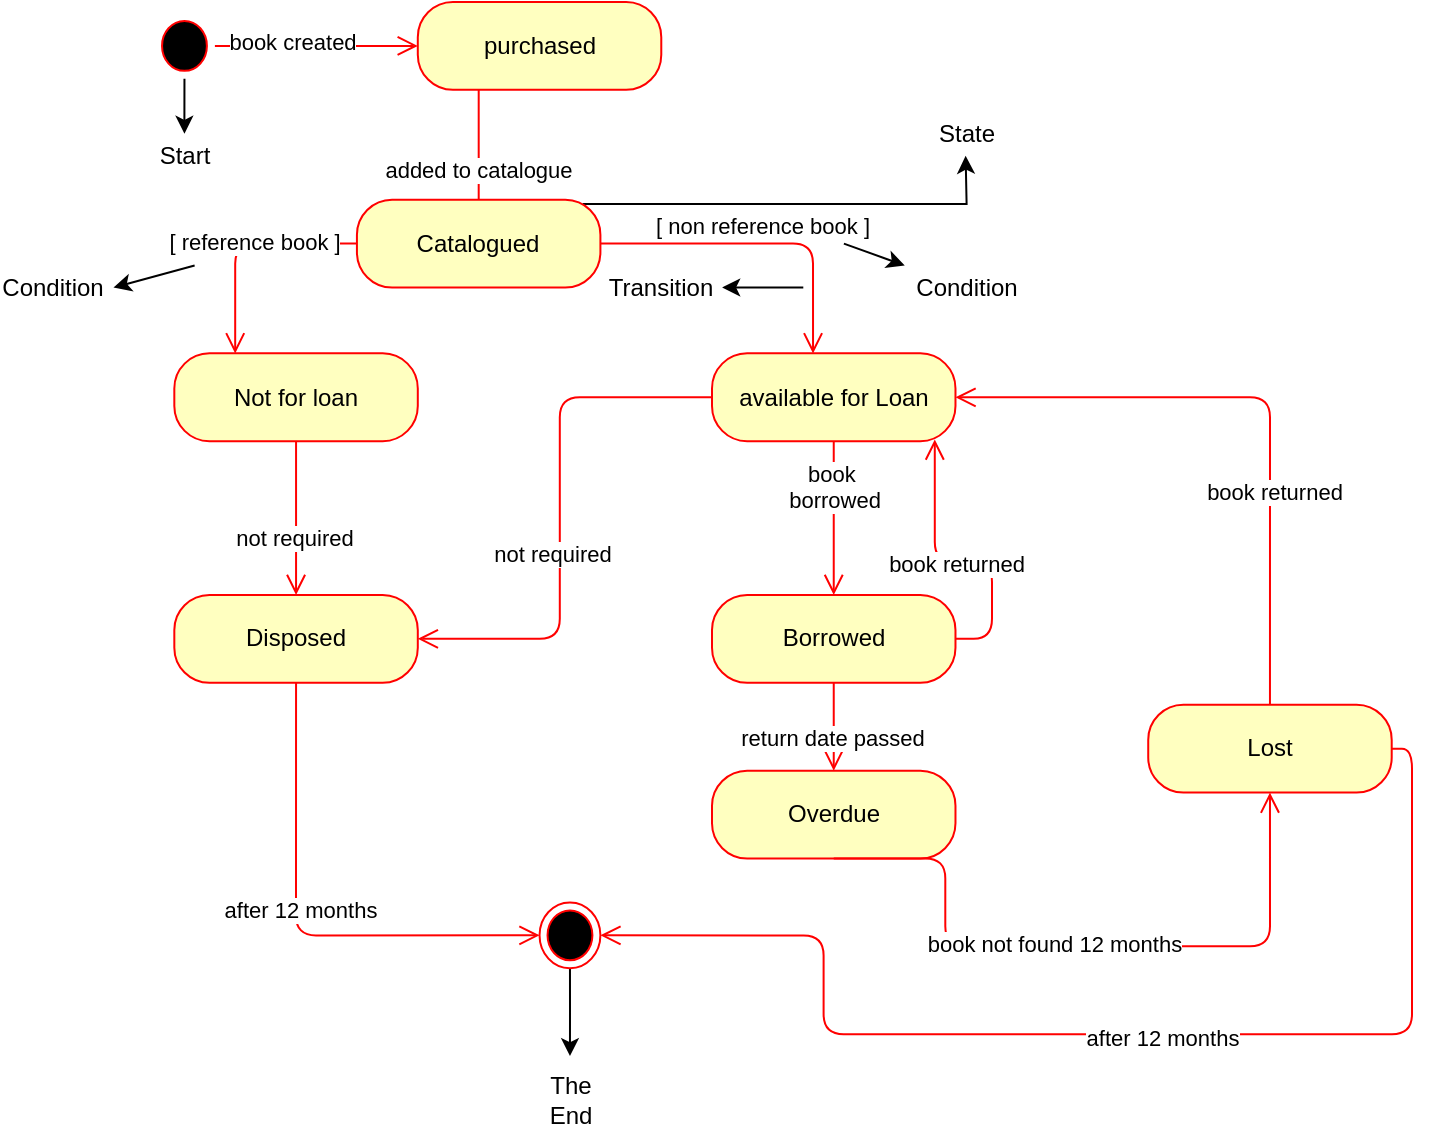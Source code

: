 <mxfile version="14.5.1" type="device"><diagram id="sPEdNcZHXmHTbS5IxRvy" name="Page-1"><mxGraphModel dx="1264" dy="601" grid="1" gridSize="10" guides="1" tooltips="1" connect="1" arrows="1" fold="1" page="1" pageScale="1" pageWidth="850" pageHeight="1100" math="0" shadow="0"><root><mxCell id="0"/><mxCell id="1" parent="0"/><mxCell id="kv1_ECH6W7s3IBlmmtsI-55" value="" style="group" parent="1" vertex="1" connectable="0"><mxGeometry x="80" y="40" width="700" height="560" as="geometry"/></mxCell><mxCell id="kv1_ECH6W7s3IBlmmtsI-38" style="edgeStyle=orthogonalEdgeStyle;rounded=0;orthogonalLoop=1;jettySize=auto;html=1;" parent="kv1_ECH6W7s3IBlmmtsI-55" source="kv1_ECH6W7s3IBlmmtsI-1" edge="1"><mxGeometry relative="1" as="geometry"><mxPoint x="86.232" y="65.882" as="targetPoint"/></mxGeometry></mxCell><mxCell id="kv1_ECH6W7s3IBlmmtsI-1" value="" style="ellipse;html=1;shape=startState;fillColor=#000000;strokeColor=#ff0000;" parent="kv1_ECH6W7s3IBlmmtsI-55" vertex="1"><mxGeometry x="71.014" y="5.49" width="30.435" height="32.941" as="geometry"/></mxCell><mxCell id="kv1_ECH6W7s3IBlmmtsI-2" value="" style="edgeStyle=orthogonalEdgeStyle;html=1;verticalAlign=bottom;endArrow=open;endSize=8;strokeColor=#ff0000;entryX=0;entryY=0.5;entryDx=0;entryDy=0;" parent="kv1_ECH6W7s3IBlmmtsI-55" source="kv1_ECH6W7s3IBlmmtsI-1" target="kv1_ECH6W7s3IBlmmtsI-3" edge="1"><mxGeometry relative="1" as="geometry"><mxPoint x="263.768" y="38.431" as="targetPoint"/></mxGeometry></mxCell><mxCell id="kv1_ECH6W7s3IBlmmtsI-40" value="book created" style="edgeLabel;html=1;align=center;verticalAlign=middle;resizable=0;points=[];" parent="kv1_ECH6W7s3IBlmmtsI-2" vertex="1" connectable="0"><mxGeometry x="-0.24" y="2" relative="1" as="geometry"><mxPoint as="offset"/></mxGeometry></mxCell><mxCell id="kv1_ECH6W7s3IBlmmtsI-3" value="purchased" style="rounded=1;whiteSpace=wrap;html=1;arcSize=40;fontColor=#000000;fillColor=#ffffc0;strokeColor=#ff0000;" parent="kv1_ECH6W7s3IBlmmtsI-55" vertex="1"><mxGeometry x="202.899" width="121.739" height="43.922" as="geometry"/></mxCell><mxCell id="kv1_ECH6W7s3IBlmmtsI-4" value="added to catalogue" style="edgeStyle=orthogonalEdgeStyle;html=1;verticalAlign=bottom;endArrow=open;endSize=8;strokeColor=#ff0000;" parent="kv1_ECH6W7s3IBlmmtsI-55" source="kv1_ECH6W7s3IBlmmtsI-3" target="kv1_ECH6W7s3IBlmmtsI-5" edge="1"><mxGeometry relative="1" as="geometry"><mxPoint x="233.333" y="153.725" as="targetPoint"/><Array as="points"><mxPoint x="233.333" y="142.745"/></Array></mxGeometry></mxCell><mxCell id="kv1_ECH6W7s3IBlmmtsI-41" style="edgeStyle=orthogonalEdgeStyle;rounded=0;orthogonalLoop=1;jettySize=auto;html=1;exitX=0.927;exitY=0.05;exitDx=0;exitDy=0;exitPerimeter=0;" parent="kv1_ECH6W7s3IBlmmtsI-55" source="kv1_ECH6W7s3IBlmmtsI-5" edge="1"><mxGeometry relative="1" as="geometry"><mxPoint x="476.812" y="76.863" as="targetPoint"/></mxGeometry></mxCell><mxCell id="kv1_ECH6W7s3IBlmmtsI-5" value="Catalogued" style="rounded=1;whiteSpace=wrap;html=1;arcSize=40;fontColor=#000000;fillColor=#ffffc0;strokeColor=#ff0000;" parent="kv1_ECH6W7s3IBlmmtsI-55" vertex="1"><mxGeometry x="172.464" y="98.824" width="121.739" height="43.922" as="geometry"/></mxCell><mxCell id="kv1_ECH6W7s3IBlmmtsI-6" value="available for Loan" style="rounded=1;whiteSpace=wrap;html=1;arcSize=40;fontColor=#000000;fillColor=#ffffc0;strokeColor=#ff0000;" parent="kv1_ECH6W7s3IBlmmtsI-55" vertex="1"><mxGeometry x="350" y="175.686" width="121.739" height="43.922" as="geometry"/></mxCell><mxCell id="kv1_ECH6W7s3IBlmmtsI-12" value="Borrowed" style="rounded=1;whiteSpace=wrap;html=1;arcSize=40;fontColor=#000000;fillColor=#ffffc0;strokeColor=#ff0000;" parent="kv1_ECH6W7s3IBlmmtsI-55" vertex="1"><mxGeometry x="350" y="296.471" width="121.739" height="43.922" as="geometry"/></mxCell><mxCell id="kv1_ECH6W7s3IBlmmtsI-13" value="book&amp;nbsp;&lt;br&gt;borrowed" style="edgeStyle=orthogonalEdgeStyle;html=1;verticalAlign=bottom;endArrow=open;endSize=8;strokeColor=#ff0000;" parent="kv1_ECH6W7s3IBlmmtsI-55" source="kv1_ECH6W7s3IBlmmtsI-6" target="kv1_ECH6W7s3IBlmmtsI-12" edge="1"><mxGeometry relative="1" as="geometry"><mxPoint x="466.667" y="329.412" as="targetPoint"/><mxPoint x="466.667" y="258.039" as="sourcePoint"/></mxGeometry></mxCell><mxCell id="kv1_ECH6W7s3IBlmmtsI-14" value="Overdue" style="rounded=1;whiteSpace=wrap;html=1;arcSize=40;fontColor=#000000;fillColor=#ffffc0;strokeColor=#ff0000;" parent="kv1_ECH6W7s3IBlmmtsI-55" vertex="1"><mxGeometry x="350" y="384.314" width="121.739" height="43.922" as="geometry"/></mxCell><mxCell id="kv1_ECH6W7s3IBlmmtsI-16" value="" style="edgeStyle=orthogonalEdgeStyle;html=1;align=left;verticalAlign=bottom;endArrow=open;endSize=8;strokeColor=#ff0000;exitX=0.5;exitY=1;exitDx=0;exitDy=0;entryX=0.5;entryY=0;entryDx=0;entryDy=0;" parent="kv1_ECH6W7s3IBlmmtsI-55" source="kv1_ECH6W7s3IBlmmtsI-12" target="kv1_ECH6W7s3IBlmmtsI-14" edge="1"><mxGeometry x="-1" relative="1" as="geometry"><mxPoint x="415.942" y="247.059" as="targetPoint"/><mxPoint x="309.42" y="247.059" as="sourcePoint"/><Array as="points"/></mxGeometry></mxCell><mxCell id="kv1_ECH6W7s3IBlmmtsI-34" value="return date passed" style="edgeLabel;html=1;align=center;verticalAlign=middle;resizable=0;points=[];" parent="kv1_ECH6W7s3IBlmmtsI-16" vertex="1" connectable="0"><mxGeometry x="0.253" y="-1" relative="1" as="geometry"><mxPoint as="offset"/></mxGeometry></mxCell><mxCell id="kv1_ECH6W7s3IBlmmtsI-17" value="Lost" style="rounded=1;whiteSpace=wrap;html=1;arcSize=40;fontColor=#000000;fillColor=#ffffc0;strokeColor=#ff0000;" parent="kv1_ECH6W7s3IBlmmtsI-55" vertex="1"><mxGeometry x="568.116" y="351.373" width="121.739" height="43.922" as="geometry"/></mxCell><mxCell id="kv1_ECH6W7s3IBlmmtsI-19" value="" style="edgeStyle=orthogonalEdgeStyle;html=1;verticalAlign=bottom;endArrow=open;endSize=8;strokeColor=#ff0000;exitX=0.5;exitY=1;exitDx=0;exitDy=0;entryX=0.5;entryY=1;entryDx=0;entryDy=0;" parent="kv1_ECH6W7s3IBlmmtsI-55" source="kv1_ECH6W7s3IBlmmtsI-14" target="kv1_ECH6W7s3IBlmmtsI-17" edge="1"><mxGeometry relative="1" as="geometry"><mxPoint x="669.565" y="472.157" as="targetPoint"/><mxPoint x="476.812" y="269.02" as="sourcePoint"/><Array as="points"><mxPoint x="466.667" y="472.157"/><mxPoint x="628.986" y="472.157"/></Array></mxGeometry></mxCell><mxCell id="kv1_ECH6W7s3IBlmmtsI-35" value="book not found 12 months" style="edgeLabel;html=1;align=center;verticalAlign=middle;resizable=0;points=[];" parent="kv1_ECH6W7s3IBlmmtsI-19" vertex="1" connectable="0"><mxGeometry x="-0.095" y="1" relative="1" as="geometry"><mxPoint as="offset"/></mxGeometry></mxCell><mxCell id="kv1_ECH6W7s3IBlmmtsI-20" value="Disposed" style="rounded=1;whiteSpace=wrap;html=1;arcSize=40;fontColor=#000000;fillColor=#ffffc0;strokeColor=#ff0000;" parent="kv1_ECH6W7s3IBlmmtsI-55" vertex="1"><mxGeometry x="81.159" y="296.471" width="121.739" height="43.922" as="geometry"/></mxCell><mxCell id="kv1_ECH6W7s3IBlmmtsI-21" value="[ non reference book ]" style="edgeStyle=orthogonalEdgeStyle;html=1;verticalAlign=bottom;endArrow=open;endSize=8;strokeColor=#ff0000;entryX=0.415;entryY=0;entryDx=0;entryDy=0;entryPerimeter=0;" parent="kv1_ECH6W7s3IBlmmtsI-55" source="kv1_ECH6W7s3IBlmmtsI-5" target="kv1_ECH6W7s3IBlmmtsI-6" edge="1"><mxGeometry relative="1" as="geometry"><mxPoint x="233.333" y="186.667" as="targetPoint"/><mxPoint x="476.812" y="269.02" as="sourcePoint"/><Array as="points"><mxPoint x="400.725" y="120.784"/></Array></mxGeometry></mxCell><mxCell id="kv1_ECH6W7s3IBlmmtsI-22" value="" style="edgeStyle=orthogonalEdgeStyle;html=1;verticalAlign=bottom;endArrow=open;endSize=8;strokeColor=#ff0000;exitX=0.5;exitY=0;exitDx=0;exitDy=0;entryX=1;entryY=0.5;entryDx=0;entryDy=0;" parent="kv1_ECH6W7s3IBlmmtsI-55" source="kv1_ECH6W7s3IBlmmtsI-17" target="kv1_ECH6W7s3IBlmmtsI-6" edge="1"><mxGeometry relative="1" as="geometry"><mxPoint x="476.812" y="318.431" as="targetPoint"/><mxPoint x="476.812" y="269.02" as="sourcePoint"/></mxGeometry></mxCell><mxCell id="kv1_ECH6W7s3IBlmmtsI-36" value="book returned" style="edgeLabel;html=1;align=center;verticalAlign=middle;resizable=0;points=[];" parent="kv1_ECH6W7s3IBlmmtsI-22" vertex="1" connectable="0"><mxGeometry x="-0.312" y="-2" relative="1" as="geometry"><mxPoint as="offset"/></mxGeometry></mxCell><mxCell id="kv1_ECH6W7s3IBlmmtsI-11" value="Not for loan" style="rounded=1;whiteSpace=wrap;html=1;arcSize=40;fontColor=#000000;fillColor=#ffffc0;strokeColor=#ff0000;" parent="kv1_ECH6W7s3IBlmmtsI-55" vertex="1"><mxGeometry x="81.159" y="175.686" width="121.739" height="43.922" as="geometry"/></mxCell><mxCell id="kv1_ECH6W7s3IBlmmtsI-53" style="edgeStyle=orthogonalEdgeStyle;rounded=0;orthogonalLoop=1;jettySize=auto;html=1;" parent="kv1_ECH6W7s3IBlmmtsI-55" source="kv1_ECH6W7s3IBlmmtsI-24" edge="1"><mxGeometry relative="1" as="geometry"><mxPoint x="278.986" y="527.059" as="targetPoint"/></mxGeometry></mxCell><mxCell id="kv1_ECH6W7s3IBlmmtsI-24" value="" style="ellipse;html=1;shape=endState;fillColor=#000000;strokeColor=#ff0000;" parent="kv1_ECH6W7s3IBlmmtsI-55" vertex="1"><mxGeometry x="263.768" y="450.196" width="30.435" height="32.941" as="geometry"/></mxCell><mxCell id="kv1_ECH6W7s3IBlmmtsI-25" value="" style="edgeStyle=orthogonalEdgeStyle;html=1;align=left;verticalAlign=top;endArrow=open;endSize=8;strokeColor=#ff0000;exitX=0;exitY=0.5;exitDx=0;exitDy=0;entryX=0.25;entryY=0;entryDx=0;entryDy=0;" parent="kv1_ECH6W7s3IBlmmtsI-55" source="kv1_ECH6W7s3IBlmmtsI-5" target="kv1_ECH6W7s3IBlmmtsI-11" edge="1"><mxGeometry x="-1" relative="1" as="geometry"><mxPoint x="152.174" y="307.451" as="targetPoint"/><mxPoint x="152.174" y="230.588" as="sourcePoint"/></mxGeometry></mxCell><mxCell id="kv1_ECH6W7s3IBlmmtsI-26" value="[ reference book ]" style="edgeLabel;html=1;align=center;verticalAlign=middle;resizable=0;points=[];" parent="kv1_ECH6W7s3IBlmmtsI-25" vertex="1" connectable="0"><mxGeometry x="-0.109" y="-1" relative="1" as="geometry"><mxPoint as="offset"/></mxGeometry></mxCell><mxCell id="kv1_ECH6W7s3IBlmmtsI-27" value="" style="edgeStyle=orthogonalEdgeStyle;html=1;align=left;verticalAlign=top;endArrow=open;endSize=8;strokeColor=#ff0000;exitX=0.5;exitY=1;exitDx=0;exitDy=0;entryX=0;entryY=0.5;entryDx=0;entryDy=0;" parent="kv1_ECH6W7s3IBlmmtsI-55" source="kv1_ECH6W7s3IBlmmtsI-20" target="kv1_ECH6W7s3IBlmmtsI-24" edge="1"><mxGeometry x="-1" relative="1" as="geometry"><mxPoint x="152.174" y="307.451" as="targetPoint"/><mxPoint x="152.174" y="230.588" as="sourcePoint"/></mxGeometry></mxCell><mxCell id="kv1_ECH6W7s3IBlmmtsI-31" value="after 12 months" style="edgeLabel;html=1;align=center;verticalAlign=middle;resizable=0;points=[];" parent="kv1_ECH6W7s3IBlmmtsI-27" vertex="1" connectable="0"><mxGeometry x="-0.084" y="2" relative="1" as="geometry"><mxPoint as="offset"/></mxGeometry></mxCell><mxCell id="kv1_ECH6W7s3IBlmmtsI-28" value="" style="edgeStyle=orthogonalEdgeStyle;html=1;align=left;verticalAlign=top;endArrow=open;endSize=8;strokeColor=#ff0000;exitX=0;exitY=0.5;exitDx=0;exitDy=0;entryX=1;entryY=0.5;entryDx=0;entryDy=0;" parent="kv1_ECH6W7s3IBlmmtsI-55" source="kv1_ECH6W7s3IBlmmtsI-6" target="kv1_ECH6W7s3IBlmmtsI-20" edge="1"><mxGeometry x="-1" relative="1" as="geometry"><mxPoint x="263.768" y="329.412" as="targetPoint"/><mxPoint x="152.174" y="351.373" as="sourcePoint"/><Array as="points"><mxPoint x="273.913" y="197.647"/><mxPoint x="273.913" y="318.431"/></Array></mxGeometry></mxCell><mxCell id="kv1_ECH6W7s3IBlmmtsI-30" value="not required" style="edgeLabel;html=1;align=center;verticalAlign=middle;resizable=0;points=[];" parent="kv1_ECH6W7s3IBlmmtsI-28" vertex="1" connectable="0"><mxGeometry x="0.154" y="-4" relative="1" as="geometry"><mxPoint as="offset"/></mxGeometry></mxCell><mxCell id="kv1_ECH6W7s3IBlmmtsI-10" value="" style="edgeStyle=orthogonalEdgeStyle;html=1;align=left;verticalAlign=top;endArrow=open;endSize=8;strokeColor=#ff0000;exitX=0.5;exitY=1;exitDx=0;exitDy=0;entryX=0.5;entryY=0;entryDx=0;entryDy=0;" parent="kv1_ECH6W7s3IBlmmtsI-55" source="kv1_ECH6W7s3IBlmmtsI-11" target="kv1_ECH6W7s3IBlmmtsI-20" edge="1"><mxGeometry x="-1" relative="1" as="geometry"><mxPoint x="142.029" y="296.471" as="targetPoint"/><mxPoint x="233.333" y="285.49" as="sourcePoint"/></mxGeometry></mxCell><mxCell id="kv1_ECH6W7s3IBlmmtsI-37" value="not required" style="edgeLabel;html=1;align=center;verticalAlign=middle;resizable=0;points=[];" parent="kv1_ECH6W7s3IBlmmtsI-10" vertex="1" connectable="0"><mxGeometry x="0.243" y="-1" relative="1" as="geometry"><mxPoint as="offset"/></mxGeometry></mxCell><mxCell id="kv1_ECH6W7s3IBlmmtsI-32" value="" style="edgeStyle=orthogonalEdgeStyle;html=1;verticalAlign=bottom;endArrow=open;endSize=8;strokeColor=#ff0000;entryX=0.915;entryY=0.98;entryDx=0;entryDy=0;entryPerimeter=0;exitX=1;exitY=0.5;exitDx=0;exitDy=0;" parent="kv1_ECH6W7s3IBlmmtsI-55" source="kv1_ECH6W7s3IBlmmtsI-12" target="kv1_ECH6W7s3IBlmmtsI-6" edge="1"><mxGeometry relative="1" as="geometry"><mxPoint x="421.014" y="307.451" as="targetPoint"/><mxPoint x="461" y="300" as="sourcePoint"/><Array as="points"><mxPoint x="490" y="318"/><mxPoint x="490" y="280"/><mxPoint x="461" y="280"/></Array></mxGeometry></mxCell><mxCell id="kv1_ECH6W7s3IBlmmtsI-33" value="book returned" style="edgeLabel;html=1;align=center;verticalAlign=middle;resizable=0;points=[];" parent="kv1_ECH6W7s3IBlmmtsI-32" vertex="1" connectable="0"><mxGeometry x="0.015" y="1" relative="1" as="geometry"><mxPoint as="offset"/></mxGeometry></mxCell><mxCell id="kv1_ECH6W7s3IBlmmtsI-42" value="Start" style="text;html=1;strokeColor=none;fillColor=none;align=center;verticalAlign=middle;whiteSpace=wrap;rounded=0;" parent="kv1_ECH6W7s3IBlmmtsI-55" vertex="1"><mxGeometry x="65.942" y="65.882" width="40.58" height="21.961" as="geometry"/></mxCell><mxCell id="kv1_ECH6W7s3IBlmmtsI-43" value="State" style="text;html=1;strokeColor=none;fillColor=none;align=center;verticalAlign=middle;whiteSpace=wrap;rounded=0;" parent="kv1_ECH6W7s3IBlmmtsI-55" vertex="1"><mxGeometry x="456.522" y="54.902" width="40.58" height="21.961" as="geometry"/></mxCell><mxCell id="kv1_ECH6W7s3IBlmmtsI-44" value="" style="endArrow=classic;html=1;" parent="kv1_ECH6W7s3IBlmmtsI-55" edge="1"><mxGeometry width="50" height="50" relative="1" as="geometry"><mxPoint x="91.304" y="131.765" as="sourcePoint"/><mxPoint x="50.725" y="142.745" as="targetPoint"/></mxGeometry></mxCell><mxCell id="kv1_ECH6W7s3IBlmmtsI-45" value="Condition" style="text;html=1;strokeColor=none;fillColor=none;align=center;verticalAlign=middle;whiteSpace=wrap;rounded=0;" parent="kv1_ECH6W7s3IBlmmtsI-55" vertex="1"><mxGeometry y="131.765" width="40.58" height="21.961" as="geometry"/></mxCell><mxCell id="kv1_ECH6W7s3IBlmmtsI-46" value="" style="endArrow=classic;html=1;" parent="kv1_ECH6W7s3IBlmmtsI-55" edge="1"><mxGeometry width="50" height="50" relative="1" as="geometry"><mxPoint x="415.942" y="120.784" as="sourcePoint"/><mxPoint x="446.377" y="131.765" as="targetPoint"/></mxGeometry></mxCell><mxCell id="kv1_ECH6W7s3IBlmmtsI-47" value="Condition" style="text;html=1;strokeColor=none;fillColor=none;align=center;verticalAlign=middle;whiteSpace=wrap;rounded=0;" parent="kv1_ECH6W7s3IBlmmtsI-55" vertex="1"><mxGeometry x="456.522" y="131.765" width="40.58" height="21.961" as="geometry"/></mxCell><mxCell id="kv1_ECH6W7s3IBlmmtsI-48" value="" style="endArrow=classic;html=1;" parent="kv1_ECH6W7s3IBlmmtsI-55" edge="1"><mxGeometry width="50" height="50" relative="1" as="geometry"><mxPoint x="395.652" y="142.745" as="sourcePoint"/><mxPoint x="355.072" y="142.745" as="targetPoint"/><Array as="points"><mxPoint x="375.362" y="142.745"/></Array></mxGeometry></mxCell><mxCell id="kv1_ECH6W7s3IBlmmtsI-49" value="Transition" style="text;html=1;strokeColor=none;fillColor=none;align=center;verticalAlign=middle;whiteSpace=wrap;rounded=0;" parent="kv1_ECH6W7s3IBlmmtsI-55" vertex="1"><mxGeometry x="304.348" y="131.765" width="40.58" height="21.961" as="geometry"/></mxCell><mxCell id="kv1_ECH6W7s3IBlmmtsI-50" value="" style="edgeStyle=orthogonalEdgeStyle;html=1;align=left;verticalAlign=top;endArrow=open;endSize=8;strokeColor=#ff0000;exitX=1;exitY=0.5;exitDx=0;exitDy=0;entryX=1;entryY=0.5;entryDx=0;entryDy=0;" parent="kv1_ECH6W7s3IBlmmtsI-55" source="kv1_ECH6W7s3IBlmmtsI-17" target="kv1_ECH6W7s3IBlmmtsI-24" edge="1"><mxGeometry x="-1" relative="1" as="geometry"><mxPoint x="273.913" y="477.647" as="targetPoint"/><mxPoint x="152.174" y="351.373" as="sourcePoint"/><Array as="points"><mxPoint x="700" y="373.333"/><mxPoint x="700" y="516.078"/><mxPoint x="405.797" y="516.078"/><mxPoint x="405.797" y="466.667"/></Array></mxGeometry></mxCell><mxCell id="kv1_ECH6W7s3IBlmmtsI-51" value="after 12 months" style="edgeLabel;html=1;align=center;verticalAlign=middle;resizable=0;points=[];" parent="kv1_ECH6W7s3IBlmmtsI-50" vertex="1" connectable="0"><mxGeometry x="-0.084" y="2" relative="1" as="geometry"><mxPoint as="offset"/></mxGeometry></mxCell><mxCell id="kv1_ECH6W7s3IBlmmtsI-54" value="The End" style="text;html=1;strokeColor=none;fillColor=none;align=center;verticalAlign=middle;whiteSpace=wrap;rounded=0;" parent="kv1_ECH6W7s3IBlmmtsI-55" vertex="1"><mxGeometry x="258.696" y="538.039" width="40.58" height="21.961" as="geometry"/></mxCell></root></mxGraphModel></diagram></mxfile>
